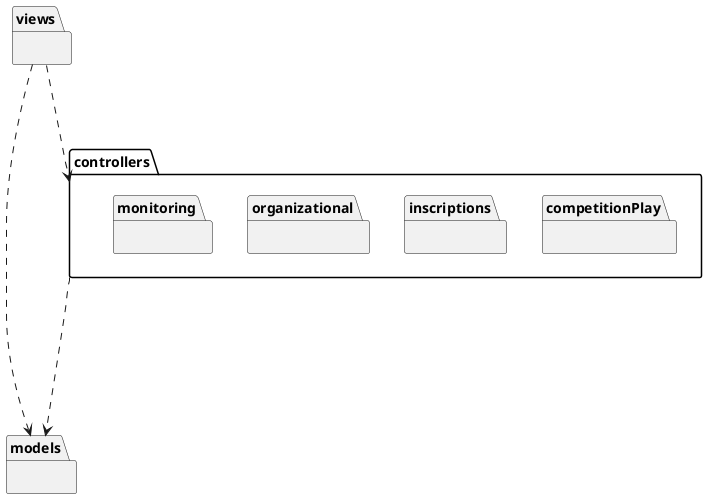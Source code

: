 @startuml

'

package views {}

package controllers {

  package competitionPlay {}

  package inscriptions {}

  package organizational {}

  package monitoring {}

}


package models {}

views ...> controllers
views ....> models
controllers ....> models


@enduml